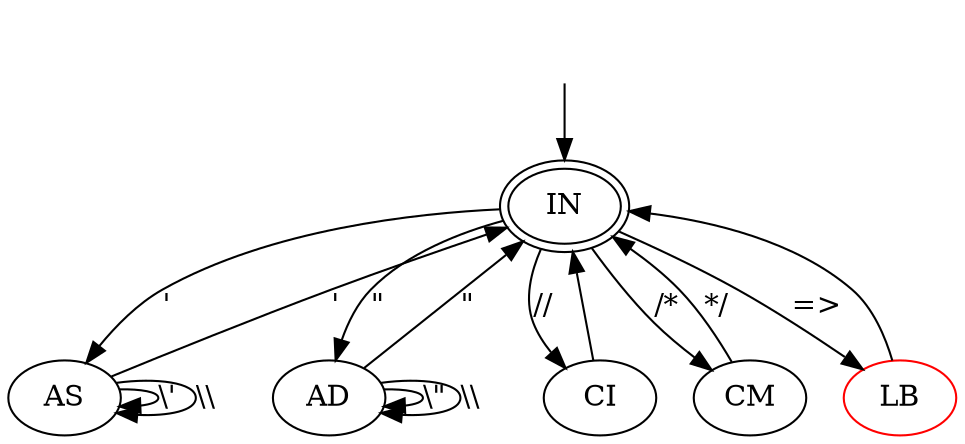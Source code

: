 digraph "AFER" {
	_nil0 [style="invis"]
	_nil0 -> IN [label=""]
	IN [peripheries=2]
	IN -> AS [label="'"]
	IN -> AD [label="\""]
	IN -> CI [label="//"]
	IN -> CM [label="/*"]
	IN -> LB [label="=>"]
	AS -> AS [label="\\'"]
	AS -> AS [label="\\\\"]
	AS -> IN [label="'"]
	AD -> AD [label="\\\""]
	AD -> AD [label="\\\\"]
	AD -> IN [label="\""]
	CI -> IN [label="\n"]
	CM -> IN [label="*/"]
	LB [color="red"]
	LB -> IN [label=""]
}